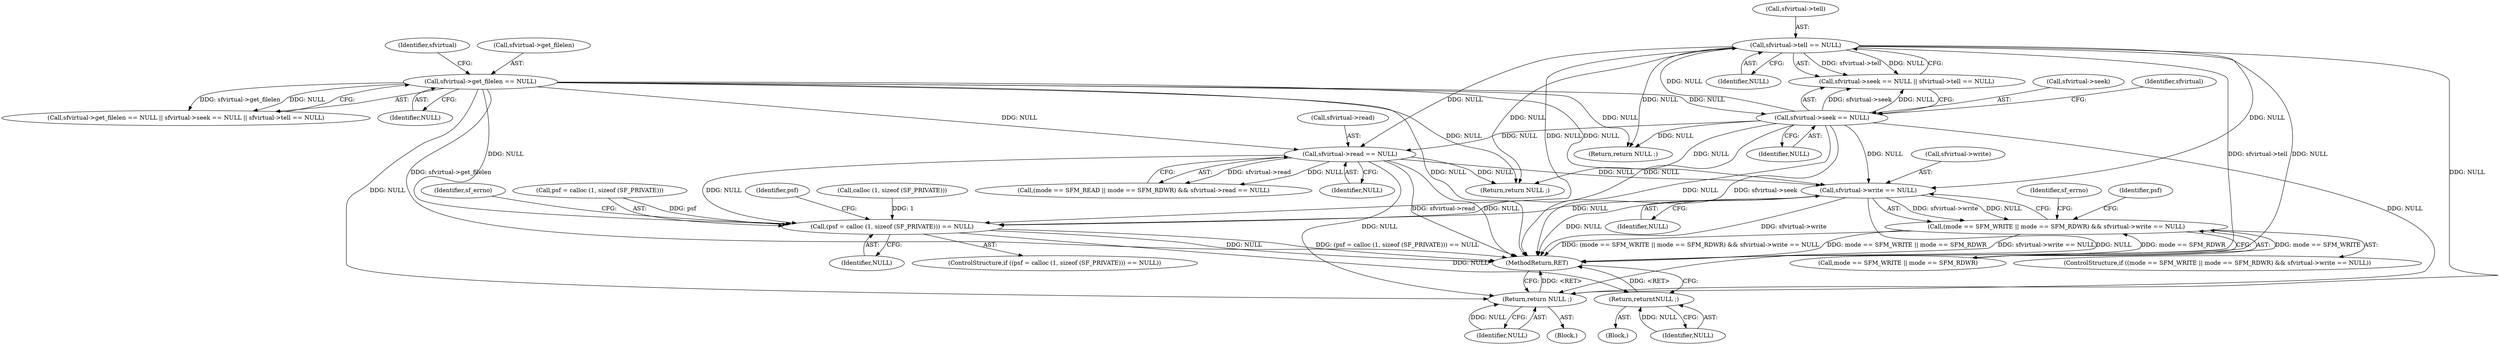 digraph "1_libsndfile_708e996c87c5fae77b104ccfeb8f6db784c32074_21@API" {
"1000172" [label="(Call,sfvirtual->write == NULL)"];
"1000122" [label="(Call,sfvirtual->tell == NULL)"];
"1000117" [label="(Call,sfvirtual->seek == NULL)"];
"1000111" [label="(Call,sfvirtual->get_filelen == NULL)"];
"1000147" [label="(Call,sfvirtual->read == NULL)"];
"1000164" [label="(Call,(mode == SFM_WRITE || mode == SFM_RDWR) && sfvirtual->write == NULL)"];
"1000186" [label="(Return,return NULL ;)"];
"1000189" [label="(Call,(psf = calloc (1, sizeof (SF_PRIVATE))) == NULL)"];
"1000201" [label="(Return,return\tNULL ;)"];
"1000192" [label="(Call,calloc (1, sizeof (SF_PRIVATE)))"];
"1000172" [label="(Call,sfvirtual->write == NULL)"];
"1000163" [label="(ControlStructure,if ((mode == SFM_WRITE || mode == SFM_RDWR) && sfvirtual->write == NULL))"];
"1000199" [label="(Identifier,sf_errno)"];
"1000187" [label="(Identifier,NULL)"];
"1000115" [label="(Identifier,NULL)"];
"1000126" [label="(Identifier,NULL)"];
"1000190" [label="(Call,psf = calloc (1, sizeof (SF_PRIVATE)))"];
"1000122" [label="(Call,sfvirtual->tell == NULL)"];
"1000123" [label="(Call,sfvirtual->tell)"];
"1000197" [label="(Block,)"];
"1000147" [label="(Call,sfvirtual->read == NULL)"];
"1000177" [label="(Block,)"];
"1000179" [label="(Identifier,sf_errno)"];
"1000118" [label="(Call,sfvirtual->seek)"];
"1000188" [label="(ControlStructure,if ((psf = calloc (1, sizeof (SF_PRIVATE))) == NULL))"];
"1000191" [label="(Identifier,psf)"];
"1000151" [label="(Identifier,NULL)"];
"1000111" [label="(Call,sfvirtual->get_filelen == NULL)"];
"1000110" [label="(Call,sfvirtual->get_filelen == NULL || sfvirtual->seek == NULL || sfvirtual->tell == NULL)"];
"1000165" [label="(Call,mode == SFM_WRITE || mode == SFM_RDWR)"];
"1000202" [label="(Identifier,NULL)"];
"1000201" [label="(Return,return\tNULL ;)"];
"1000116" [label="(Call,sfvirtual->seek == NULL || sfvirtual->tell == NULL)"];
"1000121" [label="(Identifier,NULL)"];
"1000189" [label="(Call,(psf = calloc (1, sizeof (SF_PRIVATE))) == NULL)"];
"1000173" [label="(Call,sfvirtual->write)"];
"1000161" [label="(Return,return NULL ;)"];
"1000186" [label="(Return,return NULL ;)"];
"1000136" [label="(Return,return NULL ;)"];
"1000164" [label="(Call,(mode == SFM_WRITE || mode == SFM_RDWR) && sfvirtual->write == NULL)"];
"1000176" [label="(Identifier,NULL)"];
"1000117" [label="(Call,sfvirtual->seek == NULL)"];
"1000139" [label="(Call,(mode == SFM_READ || mode == SFM_RDWR) && sfvirtual->read == NULL)"];
"1000148" [label="(Call,sfvirtual->read)"];
"1000232" [label="(MethodReturn,RET)"];
"1000119" [label="(Identifier,sfvirtual)"];
"1000196" [label="(Identifier,NULL)"];
"1000204" [label="(Identifier,psf)"];
"1000112" [label="(Call,sfvirtual->get_filelen)"];
"1000124" [label="(Identifier,sfvirtual)"];
"1000172" -> "1000164"  [label="AST: "];
"1000172" -> "1000176"  [label="CFG: "];
"1000173" -> "1000172"  [label="AST: "];
"1000176" -> "1000172"  [label="AST: "];
"1000164" -> "1000172"  [label="CFG: "];
"1000172" -> "1000232"  [label="DDG: NULL"];
"1000172" -> "1000232"  [label="DDG: sfvirtual->write"];
"1000172" -> "1000164"  [label="DDG: sfvirtual->write"];
"1000172" -> "1000164"  [label="DDG: NULL"];
"1000122" -> "1000172"  [label="DDG: NULL"];
"1000147" -> "1000172"  [label="DDG: NULL"];
"1000111" -> "1000172"  [label="DDG: NULL"];
"1000117" -> "1000172"  [label="DDG: NULL"];
"1000172" -> "1000186"  [label="DDG: NULL"];
"1000172" -> "1000189"  [label="DDG: NULL"];
"1000122" -> "1000116"  [label="AST: "];
"1000122" -> "1000126"  [label="CFG: "];
"1000123" -> "1000122"  [label="AST: "];
"1000126" -> "1000122"  [label="AST: "];
"1000116" -> "1000122"  [label="CFG: "];
"1000122" -> "1000232"  [label="DDG: NULL"];
"1000122" -> "1000232"  [label="DDG: sfvirtual->tell"];
"1000122" -> "1000116"  [label="DDG: sfvirtual->tell"];
"1000122" -> "1000116"  [label="DDG: NULL"];
"1000117" -> "1000122"  [label="DDG: NULL"];
"1000122" -> "1000136"  [label="DDG: NULL"];
"1000122" -> "1000147"  [label="DDG: NULL"];
"1000122" -> "1000161"  [label="DDG: NULL"];
"1000122" -> "1000186"  [label="DDG: NULL"];
"1000122" -> "1000189"  [label="DDG: NULL"];
"1000117" -> "1000116"  [label="AST: "];
"1000117" -> "1000121"  [label="CFG: "];
"1000118" -> "1000117"  [label="AST: "];
"1000121" -> "1000117"  [label="AST: "];
"1000124" -> "1000117"  [label="CFG: "];
"1000116" -> "1000117"  [label="CFG: "];
"1000117" -> "1000232"  [label="DDG: NULL"];
"1000117" -> "1000232"  [label="DDG: sfvirtual->seek"];
"1000117" -> "1000116"  [label="DDG: sfvirtual->seek"];
"1000117" -> "1000116"  [label="DDG: NULL"];
"1000111" -> "1000117"  [label="DDG: NULL"];
"1000117" -> "1000136"  [label="DDG: NULL"];
"1000117" -> "1000147"  [label="DDG: NULL"];
"1000117" -> "1000161"  [label="DDG: NULL"];
"1000117" -> "1000186"  [label="DDG: NULL"];
"1000117" -> "1000189"  [label="DDG: NULL"];
"1000111" -> "1000110"  [label="AST: "];
"1000111" -> "1000115"  [label="CFG: "];
"1000112" -> "1000111"  [label="AST: "];
"1000115" -> "1000111"  [label="AST: "];
"1000119" -> "1000111"  [label="CFG: "];
"1000110" -> "1000111"  [label="CFG: "];
"1000111" -> "1000232"  [label="DDG: NULL"];
"1000111" -> "1000232"  [label="DDG: sfvirtual->get_filelen"];
"1000111" -> "1000110"  [label="DDG: sfvirtual->get_filelen"];
"1000111" -> "1000110"  [label="DDG: NULL"];
"1000111" -> "1000136"  [label="DDG: NULL"];
"1000111" -> "1000147"  [label="DDG: NULL"];
"1000111" -> "1000161"  [label="DDG: NULL"];
"1000111" -> "1000186"  [label="DDG: NULL"];
"1000111" -> "1000189"  [label="DDG: NULL"];
"1000147" -> "1000139"  [label="AST: "];
"1000147" -> "1000151"  [label="CFG: "];
"1000148" -> "1000147"  [label="AST: "];
"1000151" -> "1000147"  [label="AST: "];
"1000139" -> "1000147"  [label="CFG: "];
"1000147" -> "1000232"  [label="DDG: NULL"];
"1000147" -> "1000232"  [label="DDG: sfvirtual->read"];
"1000147" -> "1000139"  [label="DDG: sfvirtual->read"];
"1000147" -> "1000139"  [label="DDG: NULL"];
"1000147" -> "1000161"  [label="DDG: NULL"];
"1000147" -> "1000186"  [label="DDG: NULL"];
"1000147" -> "1000189"  [label="DDG: NULL"];
"1000164" -> "1000163"  [label="AST: "];
"1000164" -> "1000165"  [label="CFG: "];
"1000165" -> "1000164"  [label="AST: "];
"1000179" -> "1000164"  [label="CFG: "];
"1000191" -> "1000164"  [label="CFG: "];
"1000164" -> "1000232"  [label="DDG: (mode == SFM_WRITE || mode == SFM_RDWR) && sfvirtual->write == NULL"];
"1000164" -> "1000232"  [label="DDG: sfvirtual->write == NULL"];
"1000164" -> "1000232"  [label="DDG: mode == SFM_WRITE || mode == SFM_RDWR"];
"1000165" -> "1000164"  [label="DDG: mode == SFM_WRITE"];
"1000165" -> "1000164"  [label="DDG: mode == SFM_RDWR"];
"1000186" -> "1000177"  [label="AST: "];
"1000186" -> "1000187"  [label="CFG: "];
"1000187" -> "1000186"  [label="AST: "];
"1000232" -> "1000186"  [label="CFG: "];
"1000186" -> "1000232"  [label="DDG: <RET>"];
"1000187" -> "1000186"  [label="DDG: NULL"];
"1000189" -> "1000188"  [label="AST: "];
"1000189" -> "1000196"  [label="CFG: "];
"1000190" -> "1000189"  [label="AST: "];
"1000196" -> "1000189"  [label="AST: "];
"1000199" -> "1000189"  [label="CFG: "];
"1000204" -> "1000189"  [label="CFG: "];
"1000189" -> "1000232"  [label="DDG: (psf = calloc (1, sizeof (SF_PRIVATE))) == NULL"];
"1000189" -> "1000232"  [label="DDG: NULL"];
"1000190" -> "1000189"  [label="DDG: psf"];
"1000192" -> "1000189"  [label="DDG: 1"];
"1000189" -> "1000201"  [label="DDG: NULL"];
"1000201" -> "1000197"  [label="AST: "];
"1000201" -> "1000202"  [label="CFG: "];
"1000202" -> "1000201"  [label="AST: "];
"1000232" -> "1000201"  [label="CFG: "];
"1000201" -> "1000232"  [label="DDG: <RET>"];
"1000202" -> "1000201"  [label="DDG: NULL"];
}
